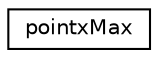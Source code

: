 digraph "Graphical Class Hierarchy"
{
  edge [fontname="Helvetica",fontsize="10",labelfontname="Helvetica",labelfontsize="10"];
  node [fontname="Helvetica",fontsize="10",shape=record];
  rankdir="LR";
  Node0 [label="pointxMax",height=0.2,width=0.4,color="black", fillcolor="white", style="filled",URL="$structpointx_max.html"];
}
